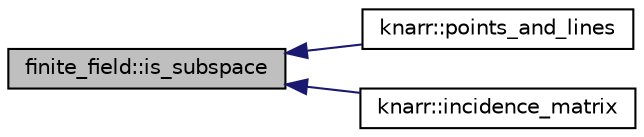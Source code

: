 digraph "finite_field::is_subspace"
{
  edge [fontname="Helvetica",fontsize="10",labelfontname="Helvetica",labelfontsize="10"];
  node [fontname="Helvetica",fontsize="10",shape=record];
  rankdir="LR";
  Node7745 [label="finite_field::is_subspace",height=0.2,width=0.4,color="black", fillcolor="grey75", style="filled", fontcolor="black"];
  Node7745 -> Node7746 [dir="back",color="midnightblue",fontsize="10",style="solid",fontname="Helvetica"];
  Node7746 [label="knarr::points_and_lines",height=0.2,width=0.4,color="black", fillcolor="white", style="filled",URL="$d7/de5/classknarr.html#abb50a19df35495d508b0cb127d4eb908"];
  Node7745 -> Node7747 [dir="back",color="midnightblue",fontsize="10",style="solid",fontname="Helvetica"];
  Node7747 [label="knarr::incidence_matrix",height=0.2,width=0.4,color="black", fillcolor="white", style="filled",URL="$d7/de5/classknarr.html#a17190785c3e2f76bb588be12ccd3e5f9"];
}
